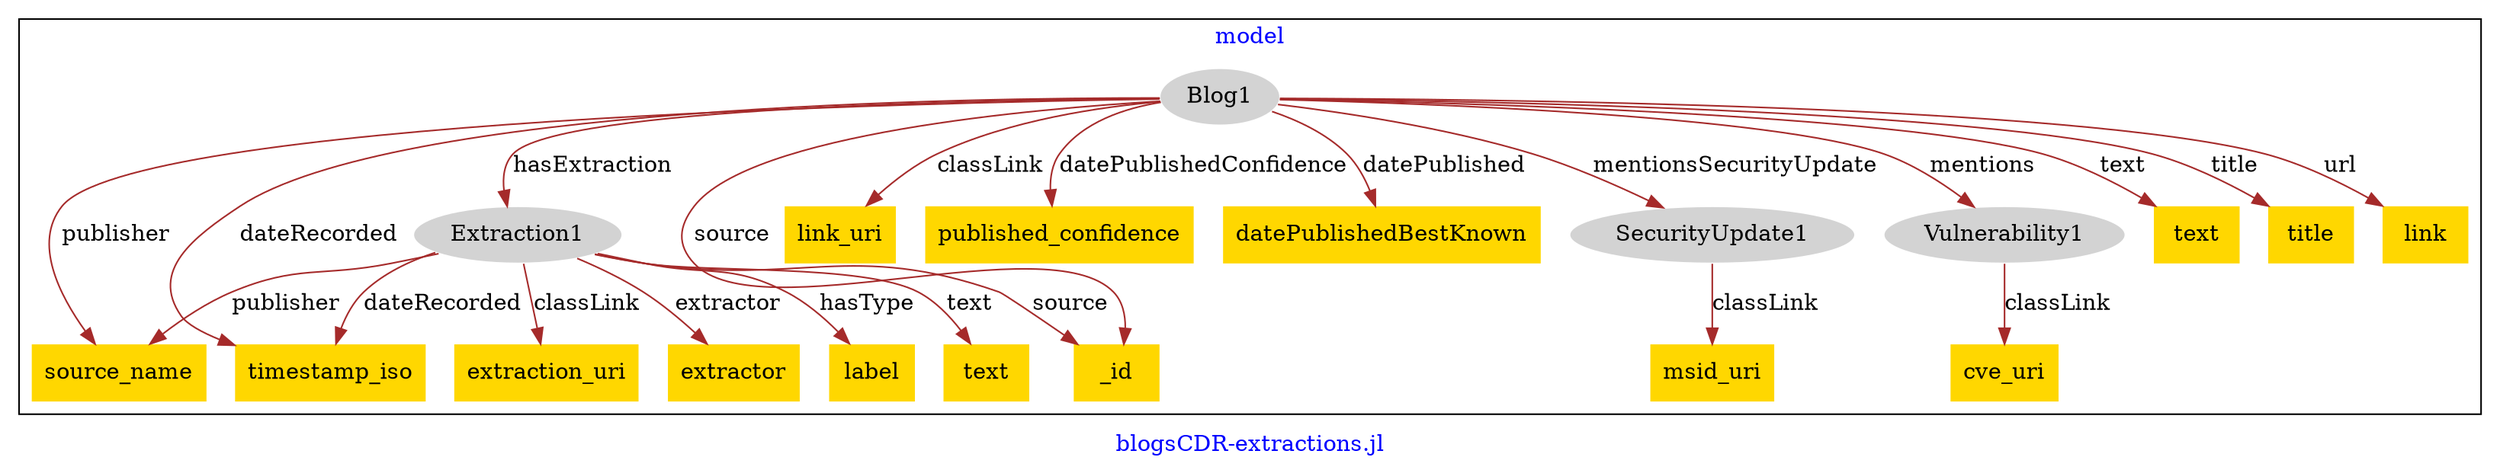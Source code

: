 digraph n0 {
fontcolor="blue"
remincross="true"
label="blogsCDR-extractions.jl"
subgraph cluster {
label="model"
n2[style="filled",color="white",fillcolor="lightgray",label="Extraction1"];
n3[shape="plaintext",style="filled",fillcolor="gold",label="extraction_uri"];
n4[shape="plaintext",style="filled",fillcolor="gold",label="timestamp_iso"];
n5[shape="plaintext",style="filled",fillcolor="gold",label="extractor"];
n6[shape="plaintext",style="filled",fillcolor="gold",label="label"];
n7[shape="plaintext",style="filled",fillcolor="gold",label="text"];
n8[style="filled",color="white",fillcolor="lightgray",label="SecurityUpdate1"];
n9[shape="plaintext",style="filled",fillcolor="gold",label="msid_uri"];
n10[style="filled",color="white",fillcolor="lightgray",label="Vulnerability1"];
n11[shape="plaintext",style="filled",fillcolor="gold",label="cve_uri"];
n12[style="filled",color="white",fillcolor="lightgray",label="Blog1"];
n13[shape="plaintext",style="filled",fillcolor="gold",label="link_uri"];
n14[shape="plaintext",style="filled",fillcolor="gold",label="published_confidence"];
n15[shape="plaintext",style="filled",fillcolor="gold",label="datePublishedBestKnown"];
n16[shape="plaintext",style="filled",fillcolor="gold",label="source_name"];
n17[shape="plaintext",style="filled",fillcolor="gold",label="_id"];
n18[shape="plaintext",style="filled",fillcolor="gold",label="text"];
n19[shape="plaintext",style="filled",fillcolor="gold",label="title"];
n20[shape="plaintext",style="filled",fillcolor="gold",label="link"];
}
n2 -> n3[color="brown",fontcolor="black",label="classLink"]
n2 -> n4[color="brown",fontcolor="black",label="dateRecorded"]
n2 -> n5[color="brown",fontcolor="black",label="extractor"]
n2 -> n6[color="brown",fontcolor="black",label="hasType"]
n2 -> n7[color="brown",fontcolor="black",label="text"]
n8 -> n9[color="brown",fontcolor="black",label="classLink"]
n10 -> n11[color="brown",fontcolor="black",label="classLink"]
n12 -> n13[color="brown",fontcolor="black",label="classLink"]
n12 -> n14[color="brown",fontcolor="black",label="datePublishedConfidence"]
n12 -> n4[color="brown",fontcolor="black",label="dateRecorded"]
n12 -> n15[color="brown",fontcolor="black",label="datePublished"]
n12 -> n16[color="brown",fontcolor="black",label="publisher"]
n12 -> n17[color="brown",fontcolor="black",label="source"]
n12 -> n18[color="brown",fontcolor="black",label="text"]
n12 -> n19[color="brown",fontcolor="black",label="title"]
n12 -> n20[color="brown",fontcolor="black",label="url"]
n12 -> n8[color="brown",fontcolor="black",label="mentionsSecurityUpdate"]
n12 -> n2[color="brown",fontcolor="black",label="hasExtraction"]
n2 -> n17[color="brown",fontcolor="black",label="source"]
n2 -> n16[color="brown",fontcolor="black",label="publisher"]
n12 -> n10[color="brown",fontcolor="black",label="mentions"]
}
